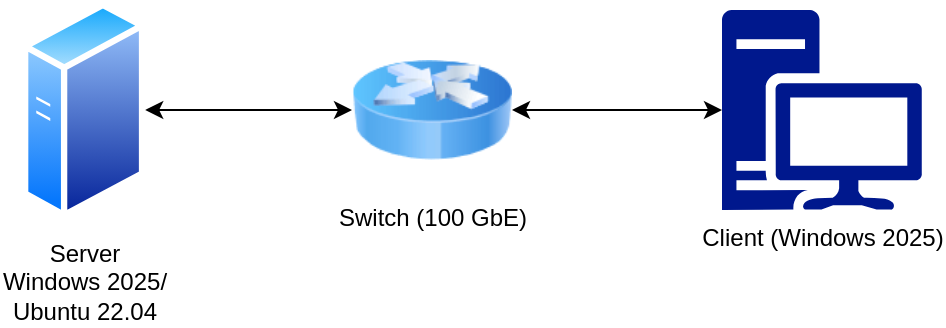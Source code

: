 <mxfile version="28.2.5">
  <diagram name="Page-1" id="wLshVlVlC4PB_3F_DT-l">
    <mxGraphModel dx="1426" dy="779" grid="1" gridSize="10" guides="1" tooltips="1" connect="1" arrows="1" fold="1" page="1" pageScale="1" pageWidth="850" pageHeight="1100" math="0" shadow="0">
      <root>
        <mxCell id="0" />
        <mxCell id="1" parent="0" />
        <mxCell id="Hm7wdOD95ej_rbtmSosT-2" value="&lt;div&gt;Server&lt;/div&gt;&lt;div&gt;Windows 2025/&lt;/div&gt;&lt;div&gt;Ubuntu 22.04&lt;/div&gt;" style="image;aspect=fixed;perimeter=ellipsePerimeter;html=1;align=center;shadow=0;dashed=0;spacingTop=3;image=img/lib/active_directory/generic_server.svg;" vertex="1" parent="1">
          <mxGeometry x="180" y="170" width="61.6" height="110" as="geometry" />
        </mxCell>
        <mxCell id="Hm7wdOD95ej_rbtmSosT-3" value="Client (Windows 2025)" style="sketch=0;aspect=fixed;pointerEvents=1;shadow=0;dashed=0;html=1;strokeColor=none;labelPosition=center;verticalLabelPosition=bottom;verticalAlign=top;align=center;fillColor=#00188D;shape=mxgraph.mscae.enterprise.workstation_client" vertex="1" parent="1">
          <mxGeometry x="530" y="175" width="100" height="100" as="geometry" />
        </mxCell>
        <mxCell id="Hm7wdOD95ej_rbtmSosT-4" value="Switch (100 GbE)" style="image;html=1;image=img/lib/clip_art/networking/Router_Icon_128x128.png" vertex="1" parent="1">
          <mxGeometry x="345" y="185" width="80" height="80" as="geometry" />
        </mxCell>
        <mxCell id="Hm7wdOD95ej_rbtmSosT-5" value="" style="endArrow=classic;startArrow=classic;html=1;rounded=0;exitX=1;exitY=0.5;exitDx=0;exitDy=0;entryX=0;entryY=0.5;entryDx=0;entryDy=0;" edge="1" parent="1" source="Hm7wdOD95ej_rbtmSosT-2" target="Hm7wdOD95ej_rbtmSosT-4">
          <mxGeometry width="50" height="50" relative="1" as="geometry">
            <mxPoint x="400" y="430" as="sourcePoint" />
            <mxPoint x="450" y="380" as="targetPoint" />
          </mxGeometry>
        </mxCell>
        <mxCell id="Hm7wdOD95ej_rbtmSosT-6" value="" style="endArrow=classic;startArrow=classic;html=1;rounded=0;exitX=1;exitY=0.5;exitDx=0;exitDy=0;entryX=0;entryY=0.5;entryDx=0;entryDy=0;entryPerimeter=0;" edge="1" parent="1" source="Hm7wdOD95ej_rbtmSosT-4" target="Hm7wdOD95ej_rbtmSosT-3">
          <mxGeometry width="50" height="50" relative="1" as="geometry">
            <mxPoint x="400" y="430" as="sourcePoint" />
            <mxPoint x="450" y="380" as="targetPoint" />
          </mxGeometry>
        </mxCell>
      </root>
    </mxGraphModel>
  </diagram>
</mxfile>
